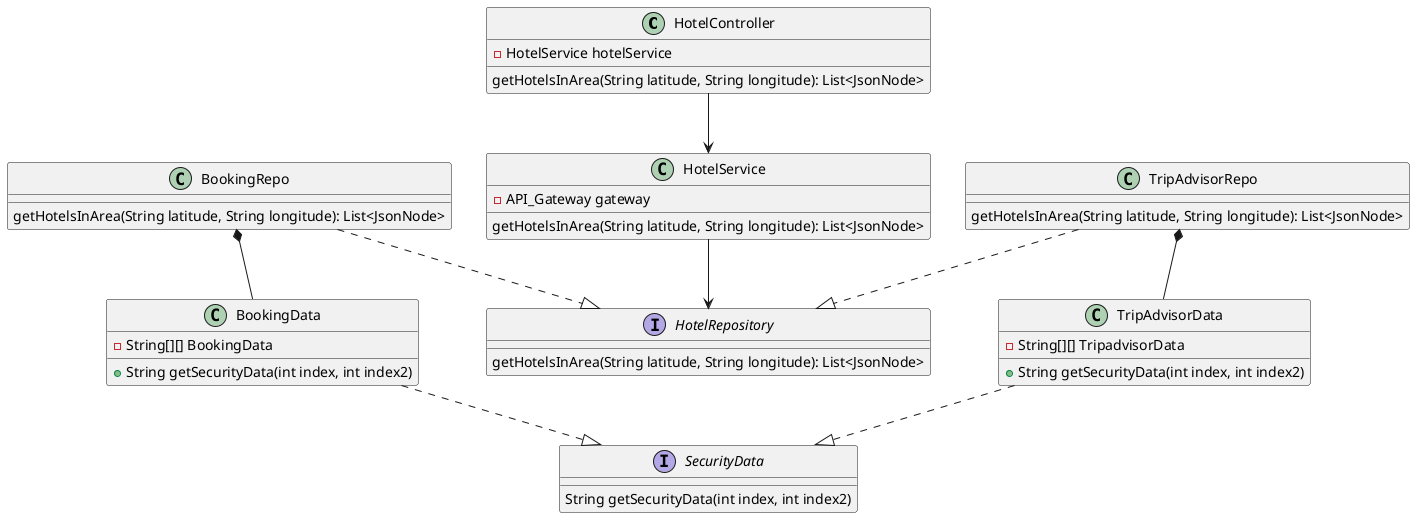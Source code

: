 @startuml
'https://plantuml.com/class-diagram

class HotelController {
    - HotelService hotelService
    getHotelsInArea(String latitude, String longitude): List<JsonNode>
}

class HotelService{
    - API_Gateway gateway
    getHotelsInArea(String latitude, String longitude): List<JsonNode>
}

interface HotelRepository {
    getHotelsInArea(String latitude, String longitude): List<JsonNode>
}

class BookingRepo {
    getHotelsInArea(String latitude, String longitude): List<JsonNode>
}

class TripAdvisorRepo {
    getHotelsInArea(String latitude, String longitude): List<JsonNode>
}

interface SecurityData{
String getSecurityData(int index, int index2)
}

class BookingData{
- String[][] BookingData
+ String getSecurityData(int index, int index2)
}

class TripAdvisorData{
- String[][] TripadvisorData
+ String getSecurityData(int index, int index2)
}

HotelController --> HotelService
HotelService --> HotelRepository
BookingRepo ..|> HotelRepository
TripAdvisorRepo ..|> HotelRepository
BookingData ..|> SecurityData
TripAdvisorData ..|> SecurityData
BookingRepo *-- BookingData
TripAdvisorRepo *-- TripAdvisorData


@enduml
